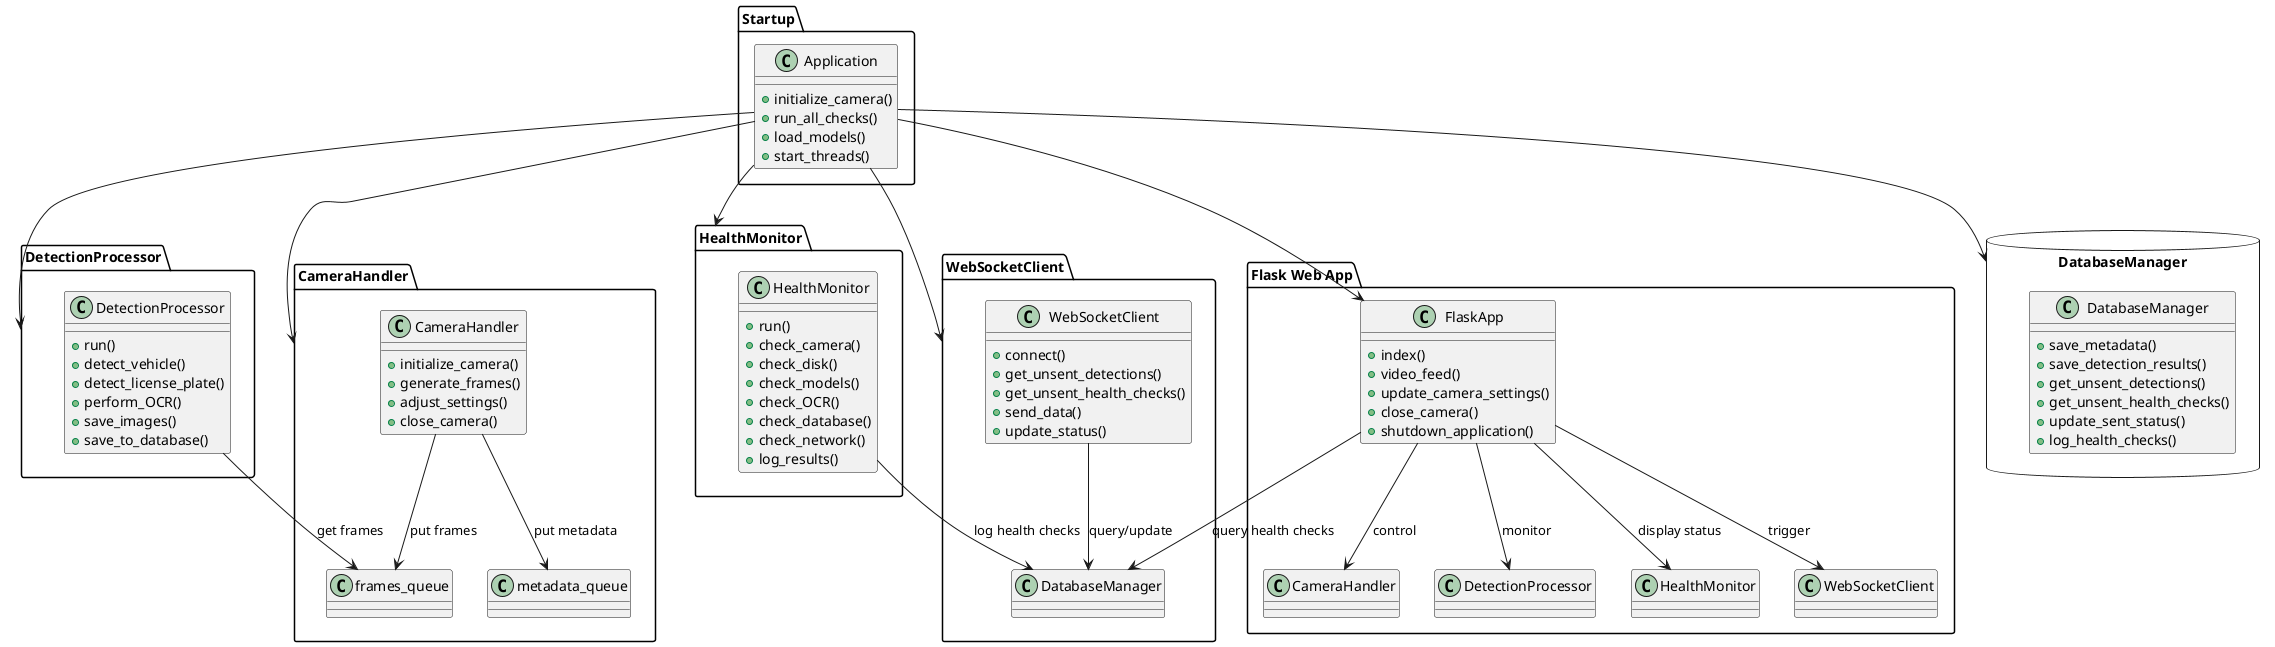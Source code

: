 @startuml Class Diagram
package "Startup" {
  class Application {
    +initialize_camera()
    +run_all_checks()
    +load_models()
    +start_threads()
  }
}

package "CameraHandler" {
  class CameraHandler {
    +initialize_camera()
    +generate_frames()
    +adjust_settings()
    +close_camera()
  }

  CameraHandler --> frames_queue : put frames
  CameraHandler --> metadata_queue : put metadata
}

package "DetectionProcessor" {
  class DetectionProcessor {
    +run()
    +detect_vehicle()
    +detect_license_plate()
    +perform_OCR()
    +save_images()
    +save_to_database()
  }
  DetectionProcessor --> frames_queue : get frames
}

package "WebSocketClient" {
  class WebSocketClient {
    +connect()
    +get_unsent_detections()
    +get_unsent_health_checks()
    +send_data()
    +update_status()
  }
  WebSocketClient --> DatabaseManager : query/update
}

package "HealthMonitor" {
  class HealthMonitor {
    +run()
    +check_camera()
    +check_disk()
    +check_models()
    +check_OCR()
    +check_database()
    +check_network()
    +log_results()
  }
  HealthMonitor --> DatabaseManager : log health checks
}

package "Flask Web App" {
  class FlaskApp {
    +index()
    +video_feed()
    +update_camera_settings()
    +close_camera()
    +shutdown_application()
  }
  FlaskApp --> CameraHandler : control
  FlaskApp --> DetectionProcessor : monitor
  FlaskApp --> HealthMonitor : display status
  FlaskApp --> WebSocketClient : trigger
  FlaskApp --> DatabaseManager : query health checks
}

database "DatabaseManager" {
  class DatabaseManager {
    +save_metadata()
    +save_detection_results()
    +get_unsent_detections()
    +get_unsent_health_checks()
    +update_sent_status()
    +log_health_checks()
  }
}

Application --> CameraHandler
Application --> DetectionProcessor
Application --> WebSocketClient
Application --> HealthMonitor
Application --> FlaskApp
Application --> DatabaseManager
@enduml